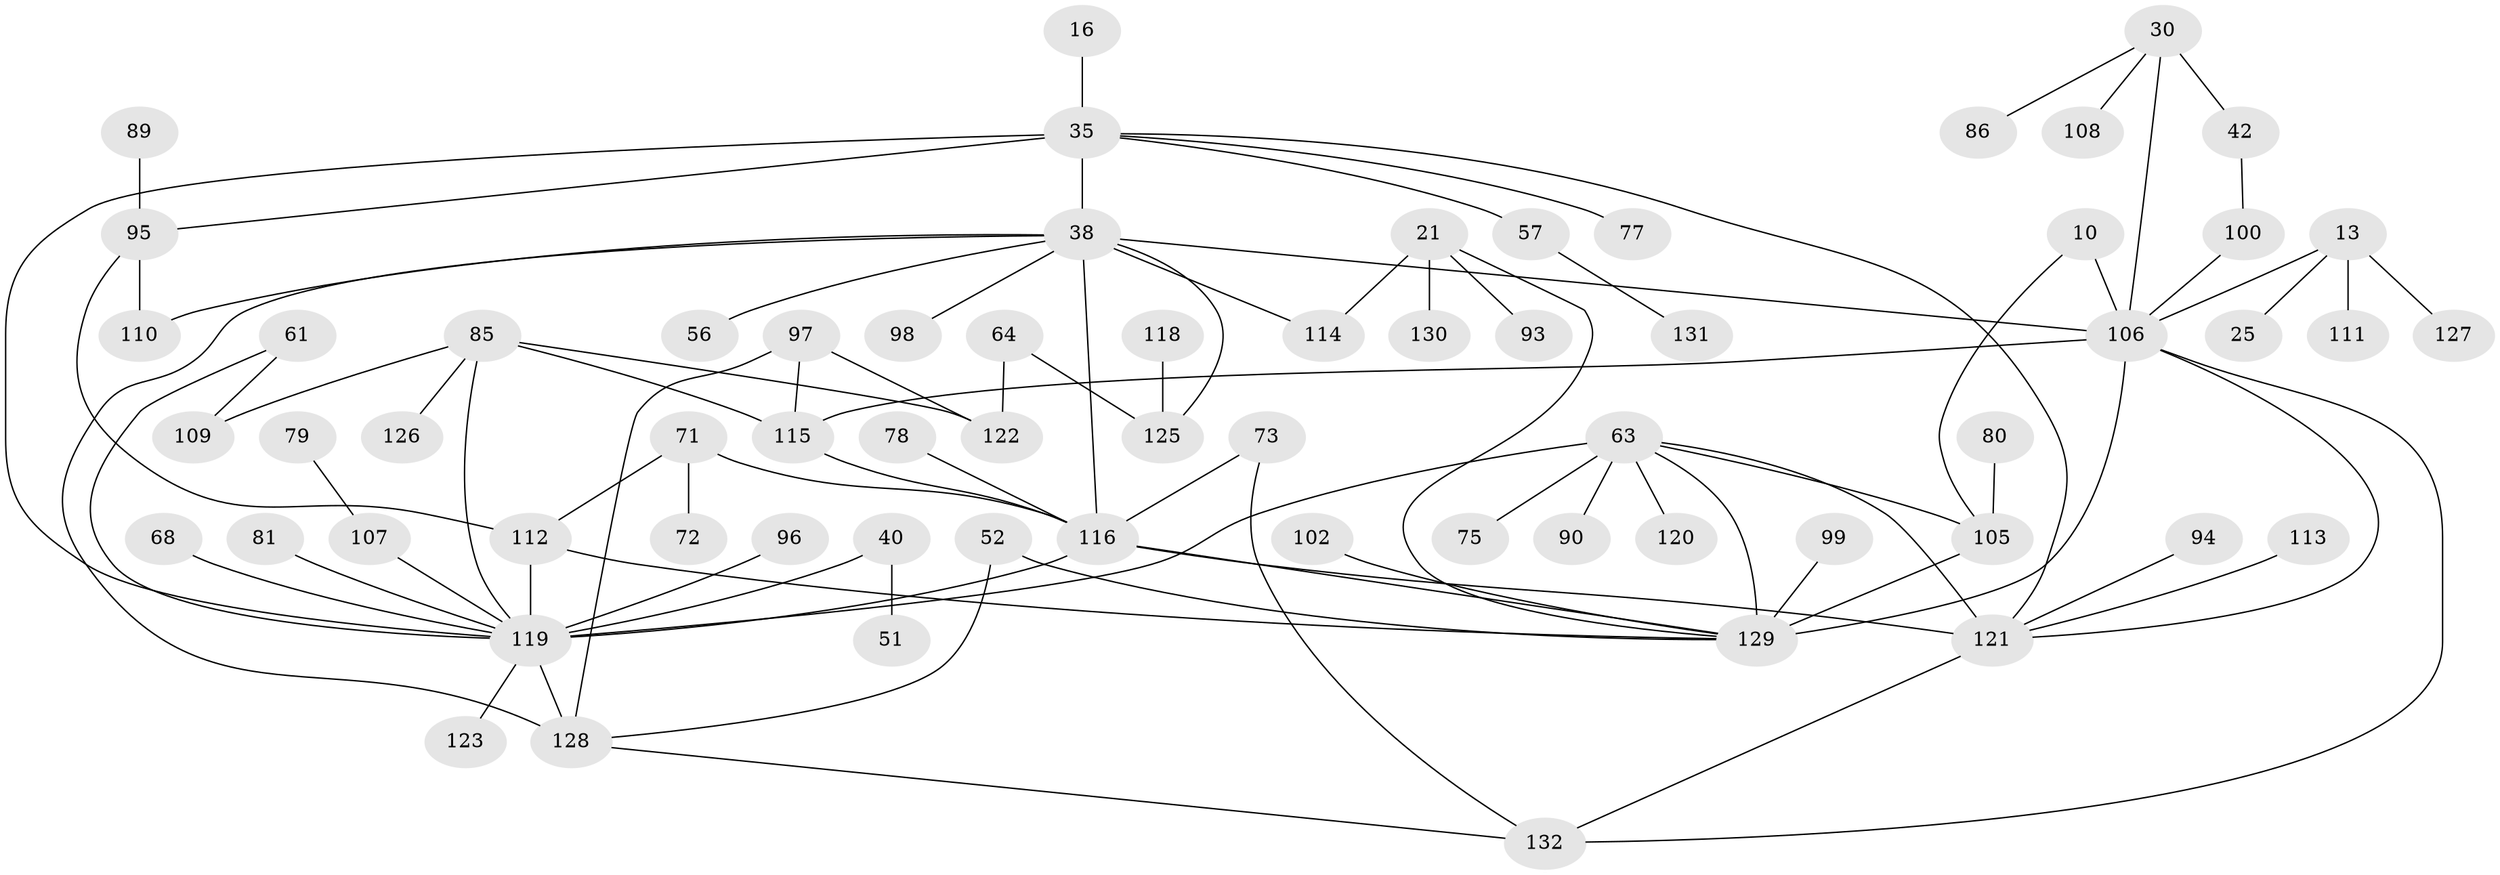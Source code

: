 // original degree distribution, {7: 0.015151515151515152, 4: 0.10606060606060606, 5: 0.12121212121212122, 3: 0.2196969696969697, 1: 0.2803030303030303, 2: 0.24242424242424243, 8: 0.007575757575757576, 6: 0.007575757575757576}
// Generated by graph-tools (version 1.1) at 2025/40/03/09/25 04:40:54]
// undirected, 66 vertices, 90 edges
graph export_dot {
graph [start="1"]
  node [color=gray90,style=filled];
  10;
  13;
  16;
  21;
  25;
  30 [super="+8"];
  35 [super="+12"];
  38 [super="+3"];
  40;
  42 [super="+15"];
  51;
  52;
  56 [super="+4+5"];
  57;
  61;
  63 [super="+39"];
  64;
  68;
  71 [super="+33+50+46"];
  72;
  73;
  75;
  77;
  78;
  79;
  80;
  81;
  85 [super="+31+69"];
  86;
  89;
  90;
  93;
  94;
  95 [super="+49"];
  96;
  97;
  98;
  99;
  100 [super="+59"];
  102;
  105 [super="+54"];
  106 [super="+23+6+55"];
  107 [super="+67"];
  108;
  109;
  110;
  111;
  112 [super="+24"];
  113;
  114;
  115 [super="+83"];
  116 [super="+9+82+14+44+70+101"];
  118;
  119 [super="+53+117+91"];
  120;
  121 [super="+104+43+84"];
  122 [super="+47"];
  123;
  125 [super="+48+76+87"];
  126;
  127;
  128 [super="+19+92+124"];
  129 [super="+45+11"];
  130;
  131;
  132 [super="+60"];
  10 -- 105;
  10 -- 106;
  13 -- 25;
  13 -- 111;
  13 -- 127;
  13 -- 106;
  16 -- 35;
  21 -- 93;
  21 -- 130;
  21 -- 114;
  21 -- 129;
  30 -- 42 [weight=2];
  30 -- 86;
  30 -- 108;
  30 -- 106;
  35 -- 77;
  35 -- 95;
  35 -- 38 [weight=2];
  35 -- 57;
  35 -- 119;
  35 -- 121;
  38 -- 98;
  38 -- 110;
  38 -- 114;
  38 -- 116 [weight=2];
  38 -- 56;
  38 -- 128 [weight=2];
  38 -- 106 [weight=2];
  38 -- 125;
  40 -- 51;
  40 -- 119;
  42 -- 100;
  52 -- 129;
  52 -- 128;
  57 -- 131;
  61 -- 109;
  61 -- 119;
  63 -- 120;
  63 -- 119 [weight=2];
  63 -- 129;
  63 -- 105;
  63 -- 90;
  63 -- 75;
  63 -- 121;
  64 -- 122 [weight=2];
  64 -- 125;
  68 -- 119;
  71 -- 116 [weight=3];
  71 -- 72;
  71 -- 112 [weight=2];
  73 -- 116;
  73 -- 132;
  78 -- 116;
  79 -- 107;
  80 -- 105;
  81 -- 119;
  85 -- 126;
  85 -- 122;
  85 -- 109;
  85 -- 119 [weight=2];
  85 -- 115;
  89 -- 95;
  94 -- 121;
  95 -- 110;
  95 -- 112;
  96 -- 119;
  97 -- 122 [weight=2];
  97 -- 128;
  97 -- 115;
  99 -- 129;
  100 -- 106;
  102 -- 129;
  105 -- 129 [weight=2];
  106 -- 129 [weight=2];
  106 -- 132;
  106 -- 115;
  106 -- 121;
  107 -- 119;
  112 -- 129;
  112 -- 119;
  113 -- 121;
  115 -- 116;
  116 -- 119 [weight=5];
  116 -- 129;
  116 -- 121 [weight=2];
  118 -- 125;
  119 -- 128 [weight=2];
  119 -- 123;
  121 -- 132;
  128 -- 132;
}
